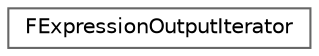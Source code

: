 digraph "Graphical Class Hierarchy"
{
 // INTERACTIVE_SVG=YES
 // LATEX_PDF_SIZE
  bgcolor="transparent";
  edge [fontname=Helvetica,fontsize=10,labelfontname=Helvetica,labelfontsize=10];
  node [fontname=Helvetica,fontsize=10,shape=box,height=0.2,width=0.4];
  rankdir="LR";
  Node0 [id="Node000000",label="FExpressionOutputIterator",height=0.2,width=0.4,color="grey40", fillcolor="white", style="filled",URL="$dc/d05/structFExpressionOutputIterator.html",tooltip="An iterator for traversing the outputs of a UMaterialExpression."];
}
